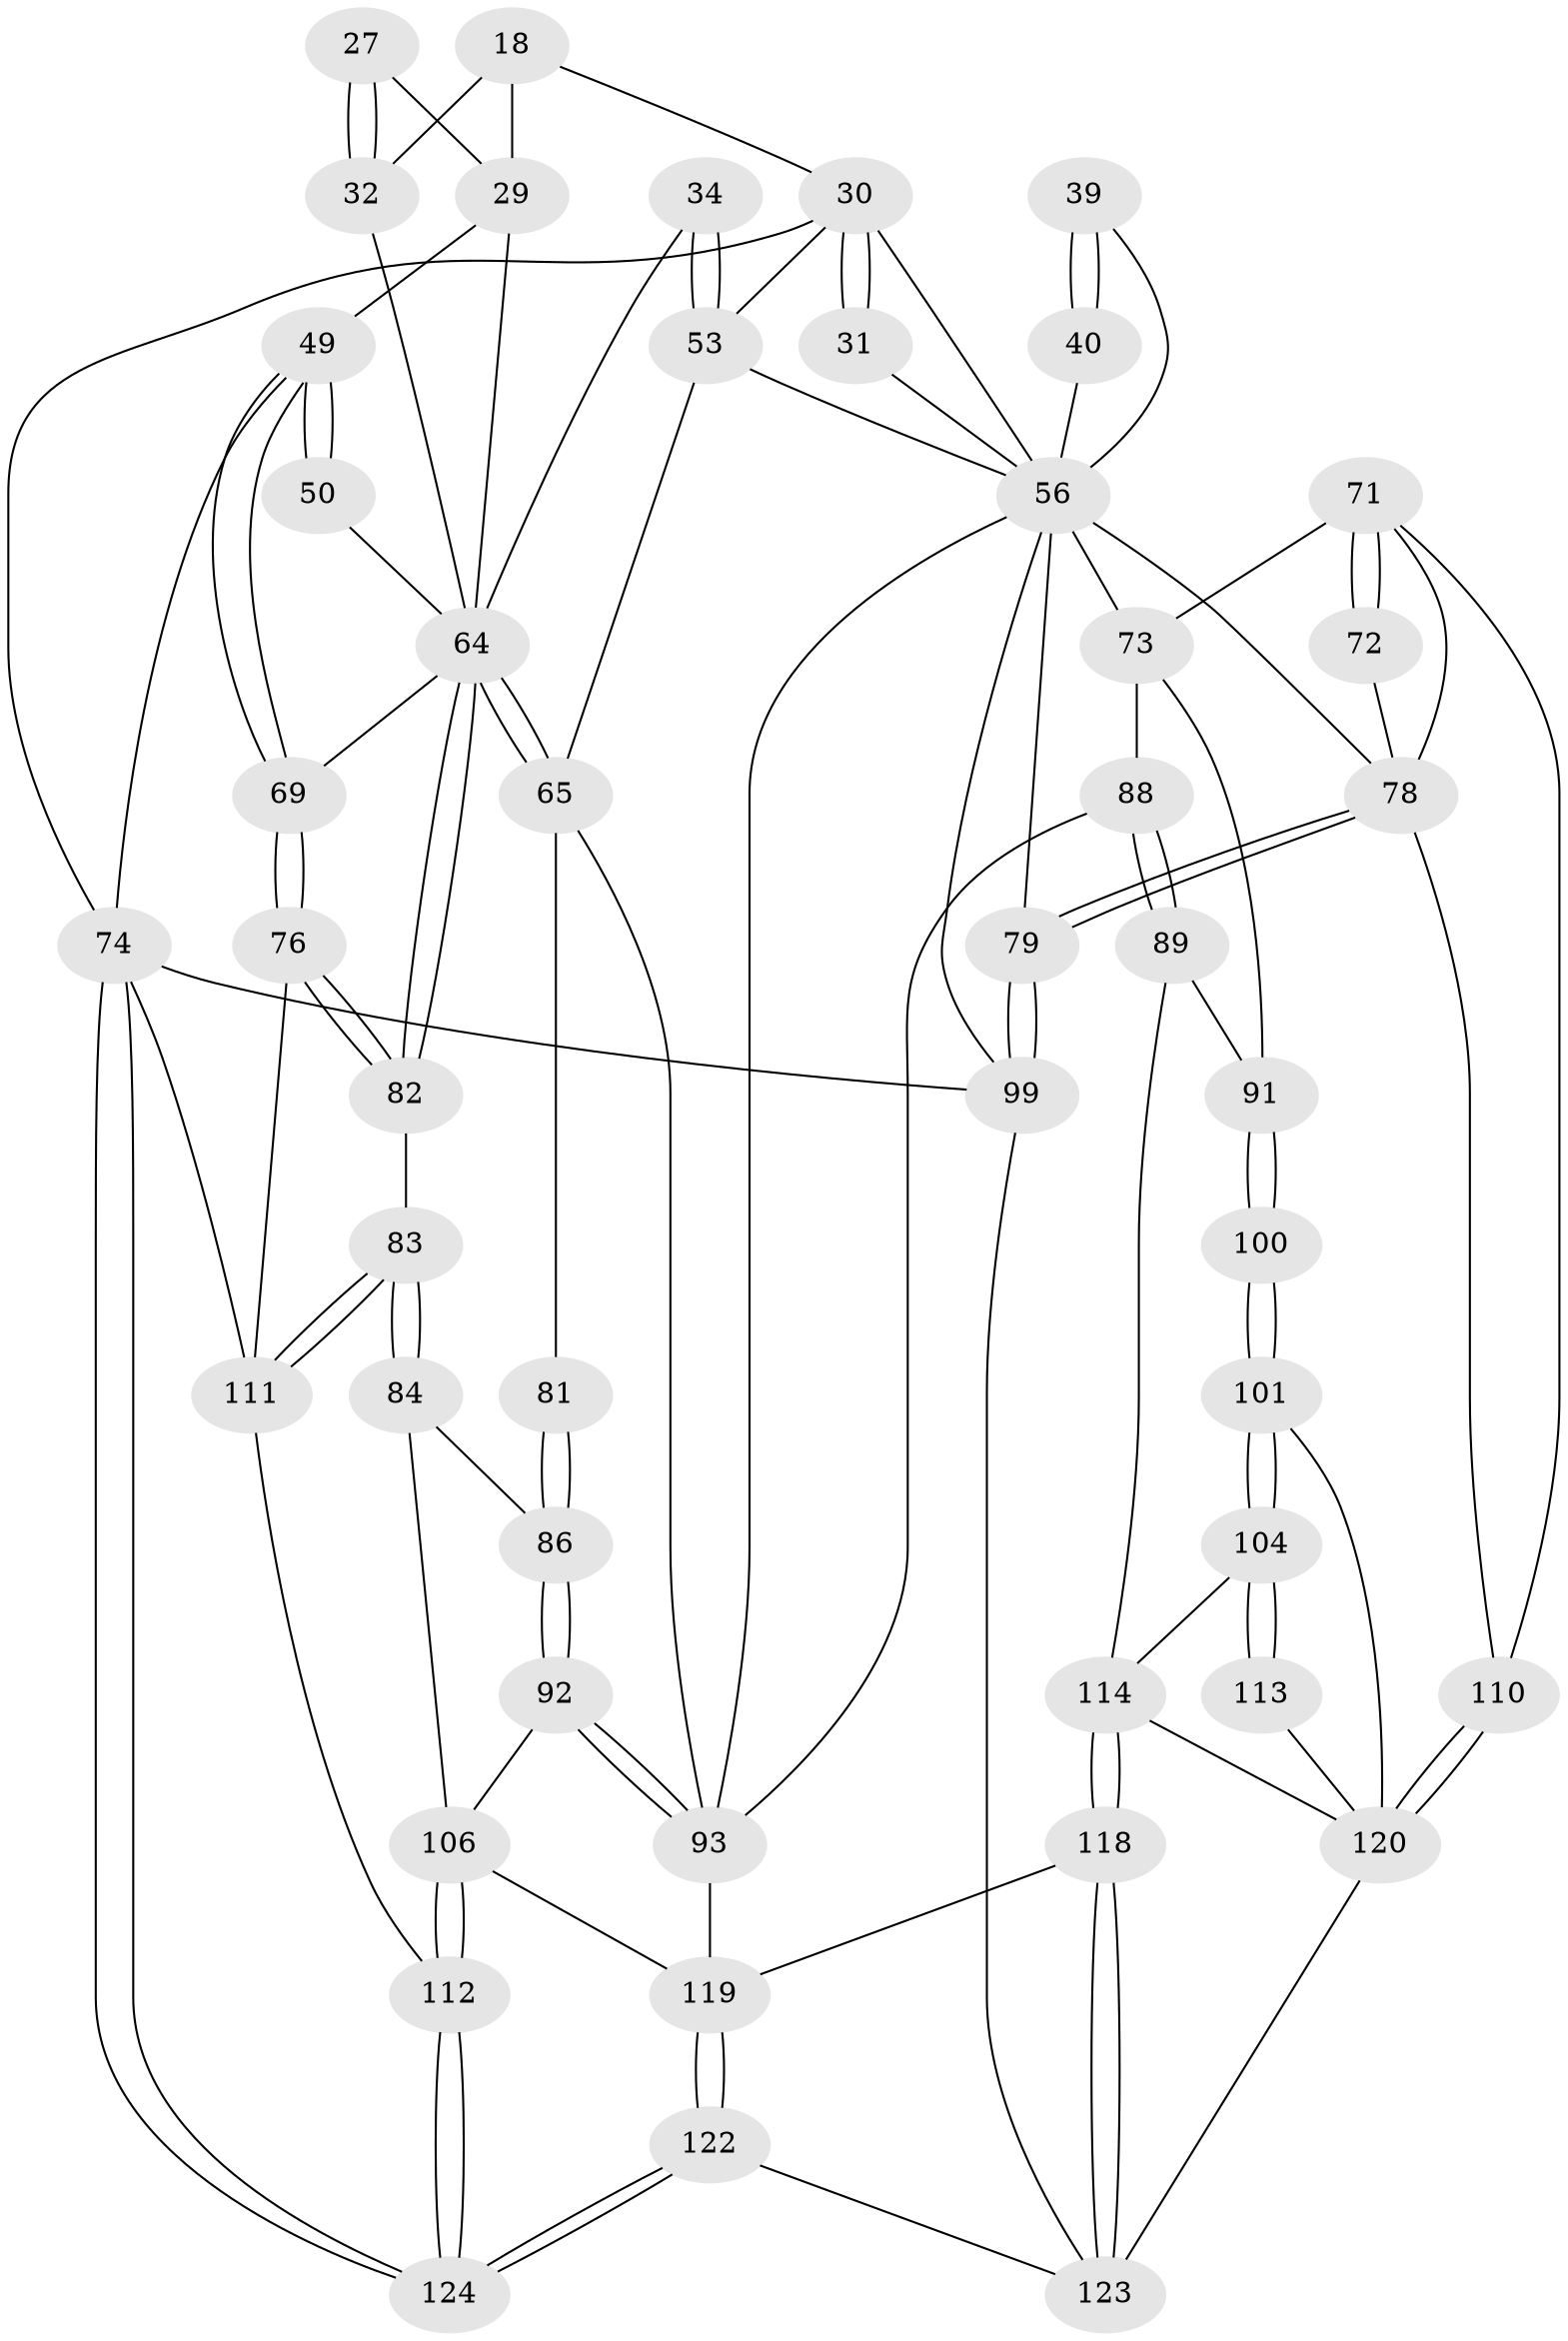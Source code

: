 // original degree distribution, {3: 0.016129032258064516, 5: 0.5161290322580645, 6: 0.22580645161290322, 4: 0.24193548387096775}
// Generated by graph-tools (version 1.1) at 2025/06/03/04/25 22:06:42]
// undirected, 49 vertices, 116 edges
graph export_dot {
graph [start="1"]
  node [color=gray90,style=filled];
  18 [pos="+0.6976338794652082+0.1456794594625305",super="+7+8"];
  27 [pos="+0.7242265649865905+0.2653966927273256"];
  29 [pos="+0.7918697085294567+0.2954589103126606",super="+26+17"];
  30 [pos="+0.4371255323027262+0.2426456713895827",super="+9+14"];
  31 [pos="+0.3228687605149401+0.2881516173453594"];
  32 [pos="+0.5922914154385898+0.32356783953834695",super="+22+21"];
  34 [pos="+0.5790490948843454+0.3475027540490007"];
  39 [pos="+0.14249989486813508+0.3644933900430929"];
  40 [pos="+0.045301753402516264+0.40885053515000047",super="+25+24+38"];
  49 [pos="+1+0.2618796663091462",super="+28"];
  50 [pos="+0.9361517955117005+0.35514125234642335"];
  53 [pos="+0.5521412429672876+0.47095147757478845",super="+43+35"];
  56 [pos="+0.07484149632073493+0.5080447326824935",super="+48+41+47+37"];
  64 [pos="+0.8616261252103554+0.5548584104959723",super="+63"];
  65 [pos="+0.7740994932844633+0.5751213374672718",super="+55+57"];
  69 [pos="+1+0.4644407223953815"];
  71 [pos="+0.155197430510369+0.6987841651988863",super="+70+67"];
  72 [pos="+0.12374033098539197+0.6669674906011874"];
  73 [pos="+0.24809301090119298+0.6609677839606827",super="+61+62"];
  74 [pos="+1+1",super="+5"];
  76 [pos="+1+0.690400242421015"];
  78 [pos="+0+0.7044374900492401",super="+77+68"];
  79 [pos="+0+0.7038923022917254",super="+42+19"];
  81 [pos="+0.61584668917985+0.5816820209936532",super="+80"];
  82 [pos="+0.9515084879775929+0.6958396085306954"];
  83 [pos="+0.8757269391733868+0.7620894415544419"];
  84 [pos="+0.8511754758520746+0.7559322272488131"];
  86 [pos="+0.7017707375686171+0.6949492112567321",super="+85"];
  88 [pos="+0.4448839502377034+0.6129706960910318",super="+60"];
  89 [pos="+0.4249617830945338+0.69043061872944"];
  91 [pos="+0.2565190646695118+0.6713255933482158",super="+90"];
  92 [pos="+0.7059081114600153+0.7356705757227919"];
  93 [pos="+0.5875179944120813+0.7838231270267089",super="+87+59"];
  99 [pos="+0+1",super="+12"];
  100 [pos="+0.32092099795496165+0.7970144484040619"];
  101 [pos="+0.32147760020346+0.8176476290557136"];
  104 [pos="+0.325026801808108+0.8263055571568007"];
  106 [pos="+0.7262644519648449+0.9334748097337603",super="+105"];
  110 [pos="+0.07584720023179652+1",super="+98+97"];
  111 [pos="+0.8596894244174864+0.8835560685903961",super="+75"];
  112 [pos="+0.7630271354421554+0.967766537549278"];
  113 [pos="+0.2754684967699157+0.8760287251946688"];
  114 [pos="+0.3846212106450969+0.9809654969266303",super="+103+96"];
  118 [pos="+0.39470911541158527+0.9906323893580714",super="+117+95"];
  119 [pos="+0.5543534827514468+0.9755974197102703",super="+107+94"];
  120 [pos="+0+1",super="+115+116"];
  122 [pos="+0.6031189198865186+1"];
  123 [pos="+0.4024518367879564+1",super="+121"];
  124 [pos="+0.7247627132115256+1"];
  18 -- 32 [weight=2];
  18 -- 30;
  18 -- 29 [weight=2];
  27 -- 32 [weight=2];
  27 -- 32;
  27 -- 29;
  29 -- 49 [weight=2];
  29 -- 64;
  30 -- 31 [weight=2];
  30 -- 31;
  30 -- 53;
  30 -- 74;
  30 -- 56;
  31 -- 56;
  32 -- 64;
  34 -- 53 [weight=2];
  34 -- 53;
  34 -- 64;
  39 -- 40 [weight=2];
  39 -- 40;
  39 -- 56;
  40 -- 56 [weight=4];
  49 -- 50 [weight=2];
  49 -- 50;
  49 -- 69;
  49 -- 69;
  49 -- 74;
  50 -- 64;
  53 -- 65;
  53 -- 56;
  56 -- 79 [weight=2];
  56 -- 93;
  56 -- 99;
  56 -- 73;
  56 -- 78;
  64 -- 65 [weight=2];
  64 -- 65;
  64 -- 82;
  64 -- 82;
  64 -- 69;
  65 -- 81 [weight=2];
  65 -- 93;
  69 -- 76;
  69 -- 76;
  71 -- 72 [weight=2];
  71 -- 72;
  71 -- 73 [weight=2];
  71 -- 110;
  71 -- 78;
  72 -- 78;
  73 -- 91;
  73 -- 88;
  74 -- 124;
  74 -- 124;
  74 -- 99 [weight=2];
  74 -- 111;
  76 -- 82;
  76 -- 82;
  76 -- 111;
  78 -- 79;
  78 -- 79;
  78 -- 110;
  79 -- 99 [weight=2];
  79 -- 99;
  81 -- 86 [weight=2];
  81 -- 86;
  82 -- 83;
  83 -- 84;
  83 -- 84;
  83 -- 111;
  83 -- 111;
  84 -- 106;
  84 -- 86;
  86 -- 92;
  86 -- 92;
  88 -- 89;
  88 -- 89;
  88 -- 93 [weight=2];
  89 -- 91;
  89 -- 114;
  91 -- 100 [weight=2];
  91 -- 100;
  92 -- 93;
  92 -- 93;
  92 -- 106;
  93 -- 119;
  99 -- 123;
  100 -- 101;
  100 -- 101;
  101 -- 104;
  101 -- 104;
  101 -- 120;
  104 -- 113;
  104 -- 113;
  104 -- 114;
  106 -- 112;
  106 -- 112;
  106 -- 119;
  110 -- 120 [weight=3];
  110 -- 120;
  111 -- 112;
  112 -- 124;
  112 -- 124;
  113 -- 120 [weight=2];
  114 -- 118 [weight=2];
  114 -- 118;
  114 -- 120;
  118 -- 123;
  118 -- 123;
  118 -- 119 [weight=2];
  119 -- 122;
  119 -- 122;
  120 -- 123;
  122 -- 123;
  122 -- 124;
  122 -- 124;
}

